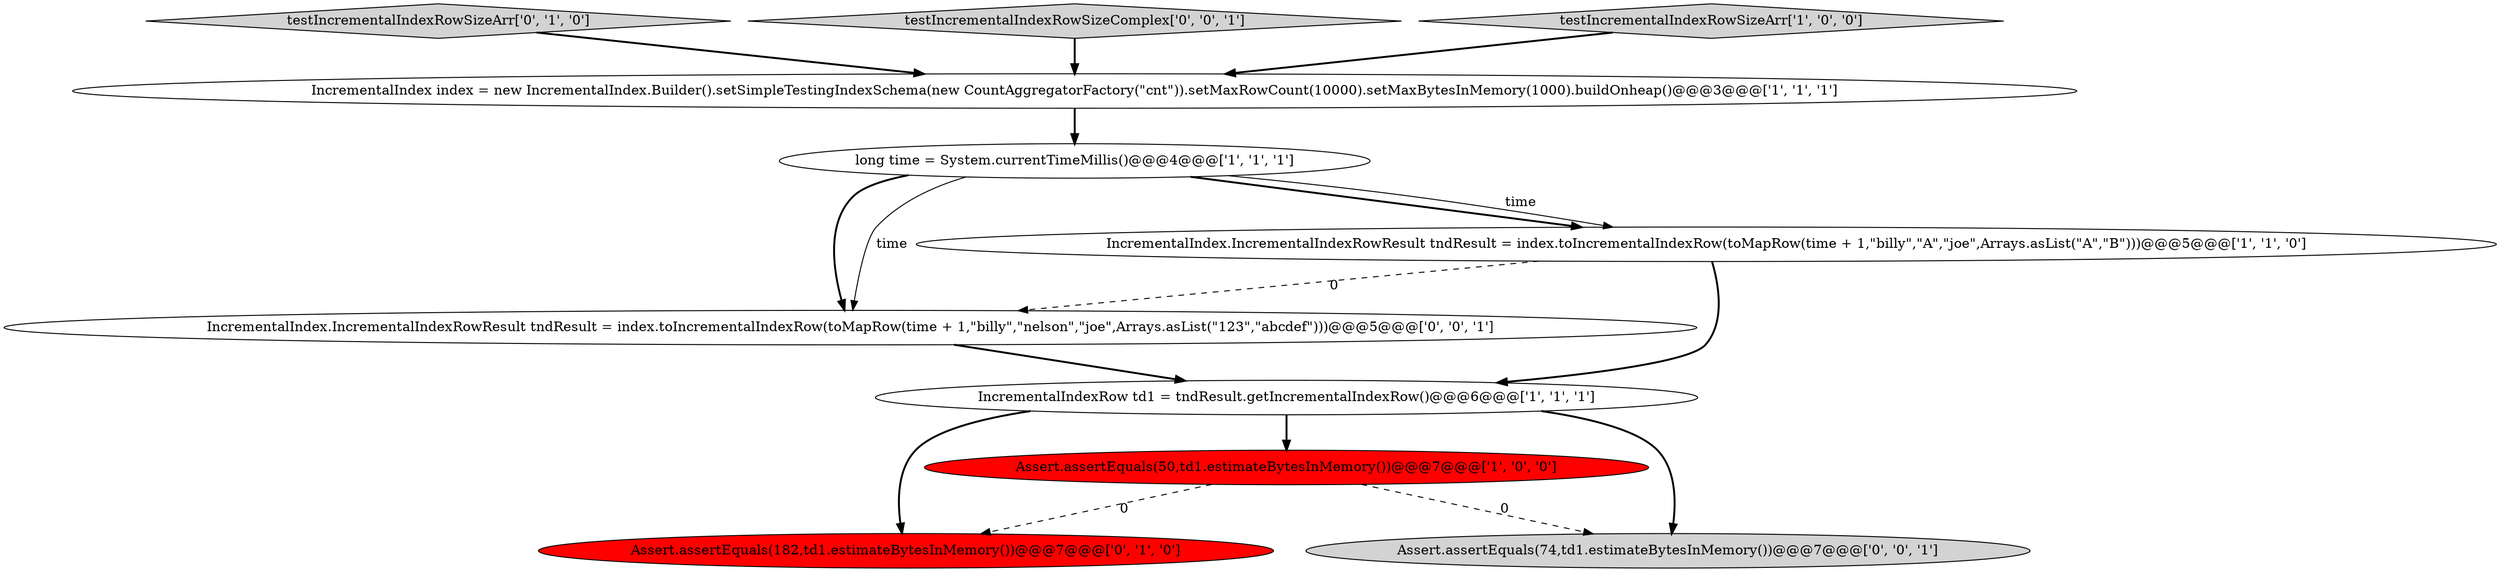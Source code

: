 digraph {
1 [style = filled, label = "IncrementalIndexRow td1 = tndResult.getIncrementalIndexRow()@@@6@@@['1', '1', '1']", fillcolor = white, shape = ellipse image = "AAA0AAABBB1BBB"];
7 [style = filled, label = "Assert.assertEquals(182,td1.estimateBytesInMemory())@@@7@@@['0', '1', '0']", fillcolor = red, shape = ellipse image = "AAA1AAABBB2BBB"];
8 [style = filled, label = "IncrementalIndex.IncrementalIndexRowResult tndResult = index.toIncrementalIndexRow(toMapRow(time + 1,\"billy\",\"nelson\",\"joe\",Arrays.asList(\"123\",\"abcdef\")))@@@5@@@['0', '0', '1']", fillcolor = white, shape = ellipse image = "AAA0AAABBB3BBB"];
0 [style = filled, label = "IncrementalIndex.IncrementalIndexRowResult tndResult = index.toIncrementalIndexRow(toMapRow(time + 1,\"billy\",\"A\",\"joe\",Arrays.asList(\"A\",\"B\")))@@@5@@@['1', '1', '0']", fillcolor = white, shape = ellipse image = "AAA0AAABBB1BBB"];
4 [style = filled, label = "long time = System.currentTimeMillis()@@@4@@@['1', '1', '1']", fillcolor = white, shape = ellipse image = "AAA0AAABBB1BBB"];
2 [style = filled, label = "IncrementalIndex index = new IncrementalIndex.Builder().setSimpleTestingIndexSchema(new CountAggregatorFactory(\"cnt\")).setMaxRowCount(10000).setMaxBytesInMemory(1000).buildOnheap()@@@3@@@['1', '1', '1']", fillcolor = white, shape = ellipse image = "AAA0AAABBB1BBB"];
5 [style = filled, label = "Assert.assertEquals(50,td1.estimateBytesInMemory())@@@7@@@['1', '0', '0']", fillcolor = red, shape = ellipse image = "AAA1AAABBB1BBB"];
6 [style = filled, label = "testIncrementalIndexRowSizeArr['0', '1', '0']", fillcolor = lightgray, shape = diamond image = "AAA0AAABBB2BBB"];
9 [style = filled, label = "Assert.assertEquals(74,td1.estimateBytesInMemory())@@@7@@@['0', '0', '1']", fillcolor = lightgray, shape = ellipse image = "AAA0AAABBB3BBB"];
10 [style = filled, label = "testIncrementalIndexRowSizeComplex['0', '0', '1']", fillcolor = lightgray, shape = diamond image = "AAA0AAABBB3BBB"];
3 [style = filled, label = "testIncrementalIndexRowSizeArr['1', '0', '0']", fillcolor = lightgray, shape = diamond image = "AAA0AAABBB1BBB"];
1->5 [style = bold, label=""];
8->1 [style = bold, label=""];
4->8 [style = bold, label=""];
0->8 [style = dashed, label="0"];
5->9 [style = dashed, label="0"];
10->2 [style = bold, label=""];
4->8 [style = solid, label="time"];
5->7 [style = dashed, label="0"];
3->2 [style = bold, label=""];
2->4 [style = bold, label=""];
1->7 [style = bold, label=""];
0->1 [style = bold, label=""];
1->9 [style = bold, label=""];
4->0 [style = bold, label=""];
4->0 [style = solid, label="time"];
6->2 [style = bold, label=""];
}
